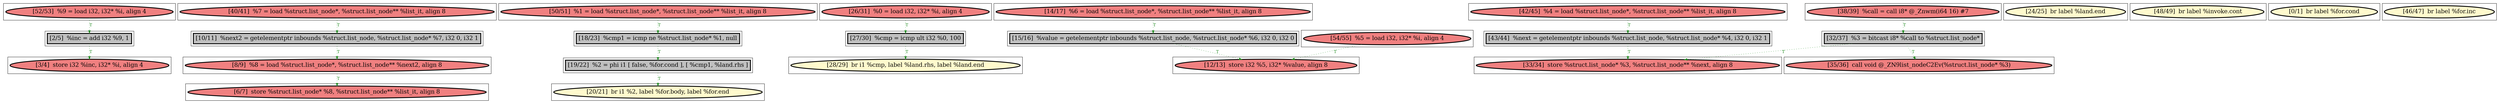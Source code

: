 
digraph G {



node676->node658 [style=dotted,color=forestgreen,label="T",fontcolor=forestgreen ]
node669->node661 [style=dotted,color=forestgreen,label="T",fontcolor=forestgreen ]
node664->node667 [style=dotted,color=forestgreen,label="T",fontcolor=forestgreen ]
node665->node664 [style=dotted,color=forestgreen,label="T",fontcolor=forestgreen ]
node682->node683 [style=dotted,color=forestgreen,label="T",fontcolor=forestgreen ]
node661->node660 [style=dotted,color=forestgreen,label="T",fontcolor=forestgreen ]
node663->node671 [style=dotted,color=forestgreen,label="T",fontcolor=forestgreen ]
node670->node675 [style=dotted,color=forestgreen,label="T",fontcolor=forestgreen ]
node668->node677 [style=dotted,color=forestgreen,label="T",fontcolor=forestgreen ]
node668->node678 [style=dotted,color=forestgreen,label="T",fontcolor=forestgreen ]
node672->node668 [style=dotted,color=forestgreen,label="T",fontcolor=forestgreen ]
node658->node666 [style=dotted,color=forestgreen,label="T",fontcolor=forestgreen ]
node683->node681 [style=dotted,color=forestgreen,label="T",fontcolor=forestgreen ]
node673->node662 [style=dotted,color=forestgreen,label="T",fontcolor=forestgreen ]
node674->node665 [style=dotted,color=forestgreen,label="T",fontcolor=forestgreen ]
node660->node659 [style=dotted,color=forestgreen,label="T",fontcolor=forestgreen ]
node675->node677 [style=dotted,color=forestgreen,label="T",fontcolor=forestgreen ]
node671->node662 [style=dotted,color=forestgreen,label="T",fontcolor=forestgreen ]


subgraph cluster27 {


node684 [penwidth=3.0,fontsize=20,fillcolor=lemonchiffon,label="[24/25]  br label %land.end",shape=ellipse,style=filled ]



}

subgraph cluster26 {


node683 [penwidth=3.0,fontsize=20,fillcolor=grey,label="[27/30]  %cmp = icmp ult i32 %0, 100",shape=rectangle,style=filled ]



}

subgraph cluster25 {


node682 [penwidth=3.0,fontsize=20,fillcolor=lightcoral,label="[26/31]  %0 = load i32, i32* %i, align 4",shape=ellipse,style=filled ]



}

subgraph cluster24 {


node681 [penwidth=3.0,fontsize=20,fillcolor=lemonchiffon,label="[28/29]  br i1 %cmp, label %land.rhs, label %land.end",shape=ellipse,style=filled ]



}

subgraph cluster22 {


node679 [penwidth=3.0,fontsize=20,fillcolor=lemonchiffon,label="[48/49]  br label %invoke.cont",shape=ellipse,style=filled ]



}

subgraph cluster20 {


node677 [penwidth=3.0,fontsize=20,fillcolor=lightcoral,label="[33/34]  store %struct.list_node* %3, %struct.list_node** %next, align 8",shape=ellipse,style=filled ]



}

subgraph cluster18 {


node675 [penwidth=3.0,fontsize=20,fillcolor=grey,label="[43/44]  %next = getelementptr inbounds %struct.list_node, %struct.list_node* %4, i32 0, i32 1",shape=rectangle,style=filled ]



}

subgraph cluster16 {


node673 [penwidth=3.0,fontsize=20,fillcolor=lightcoral,label="[54/55]  %5 = load i32, i32* %i, align 4",shape=ellipse,style=filled ]



}

subgraph cluster17 {


node674 [penwidth=3.0,fontsize=20,fillcolor=lightcoral,label="[50/51]  %1 = load %struct.list_node*, %struct.list_node** %list_it, align 8",shape=ellipse,style=filled ]



}

subgraph cluster4 {


node661 [penwidth=3.0,fontsize=20,fillcolor=grey,label="[10/11]  %next2 = getelementptr inbounds %struct.list_node, %struct.list_node* %7, i32 0, i32 1",shape=rectangle,style=filled ]



}

subgraph cluster3 {


node660 [penwidth=3.0,fontsize=20,fillcolor=lightcoral,label="[8/9]  %8 = load %struct.list_node*, %struct.list_node** %next2, align 8",shape=ellipse,style=filled ]



}

subgraph cluster2 {


node659 [penwidth=3.0,fontsize=20,fillcolor=lightcoral,label="[6/7]  store %struct.list_node* %8, %struct.list_node** %list_it, align 8",shape=ellipse,style=filled ]



}

subgraph cluster1 {


node658 [penwidth=3.0,fontsize=20,fillcolor=grey,label="[2/5]  %inc = add i32 %9, 1",shape=rectangle,style=filled ]



}

subgraph cluster12 {


node669 [penwidth=3.0,fontsize=20,fillcolor=lightcoral,label="[40/41]  %7 = load %struct.list_node*, %struct.list_node** %list_it, align 8",shape=ellipse,style=filled ]



}

subgraph cluster5 {


node662 [penwidth=3.0,fontsize=20,fillcolor=lightcoral,label="[12/13]  store i32 %5, i32* %value, align 8",shape=ellipse,style=filled ]



}

subgraph cluster0 {


node657 [penwidth=3.0,fontsize=20,fillcolor=lemonchiffon,label="[0/1]  br label %for.cond",shape=ellipse,style=filled ]



}

subgraph cluster6 {


node663 [penwidth=3.0,fontsize=20,fillcolor=lightcoral,label="[14/17]  %6 = load %struct.list_node*, %struct.list_node** %list_it, align 8",shape=ellipse,style=filled ]



}

subgraph cluster14 {


node671 [penwidth=3.0,fontsize=20,fillcolor=grey,label="[15/16]  %value = getelementptr inbounds %struct.list_node, %struct.list_node* %6, i32 0, i32 0",shape=rectangle,style=filled ]



}

subgraph cluster7 {


node664 [penwidth=3.0,fontsize=20,fillcolor=grey,label="[19/22]  %2 = phi i1 [ false, %for.cond ], [ %cmp1, %land.rhs ]",shape=rectangle,style=filled ]



}

subgraph cluster23 {


node680 [penwidth=3.0,fontsize=20,fillcolor=lemonchiffon,label="[46/47]  br label %for.inc",shape=ellipse,style=filled ]



}

subgraph cluster8 {


node665 [penwidth=3.0,fontsize=20,fillcolor=grey,label="[18/23]  %cmp1 = icmp ne %struct.list_node* %1, null",shape=rectangle,style=filled ]



}

subgraph cluster21 {


node678 [penwidth=3.0,fontsize=20,fillcolor=lightcoral,label="[35/36]  call void @_ZN9list_nodeC2Ev(%struct.list_node* %3)",shape=ellipse,style=filled ]



}

subgraph cluster9 {


node666 [penwidth=3.0,fontsize=20,fillcolor=lightcoral,label="[3/4]  store i32 %inc, i32* %i, align 4",shape=ellipse,style=filled ]



}

subgraph cluster19 {


node676 [penwidth=3.0,fontsize=20,fillcolor=lightcoral,label="[52/53]  %9 = load i32, i32* %i, align 4",shape=ellipse,style=filled ]



}

subgraph cluster10 {


node667 [penwidth=3.0,fontsize=20,fillcolor=lemonchiffon,label="[20/21]  br i1 %2, label %for.body, label %for.end",shape=ellipse,style=filled ]



}

subgraph cluster11 {


node668 [penwidth=3.0,fontsize=20,fillcolor=grey,label="[32/37]  %3 = bitcast i8* %call to %struct.list_node*",shape=rectangle,style=filled ]



}

subgraph cluster13 {


node670 [penwidth=3.0,fontsize=20,fillcolor=lightcoral,label="[42/45]  %4 = load %struct.list_node*, %struct.list_node** %list_it, align 8",shape=ellipse,style=filled ]



}

subgraph cluster15 {


node672 [penwidth=3.0,fontsize=20,fillcolor=lightcoral,label="[38/39]  %call = call i8* @_Znwm(i64 16) #7",shape=ellipse,style=filled ]



}

}
